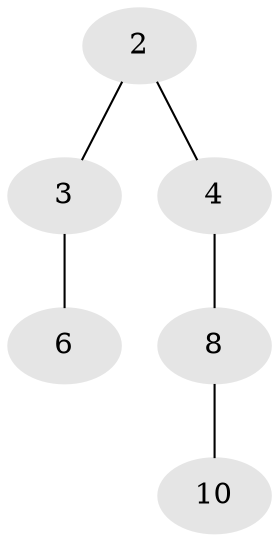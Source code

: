 // Generated by graph-tools (version 1.1) at 2025/46/02/15/25 05:46:28]
// undirected, 6 vertices, 5 edges
graph export_dot {
graph [start="1"]
  node [color=gray90,style=filled];
  2 [super="+1+19"];
  3 [super="+14"];
  4 [super="+18"];
  6 [super="+7+9+11+20"];
  8 [super="+15"];
  10 [super="+12+16"];
  2 -- 3;
  2 -- 4;
  3 -- 6;
  4 -- 8;
  8 -- 10;
}
